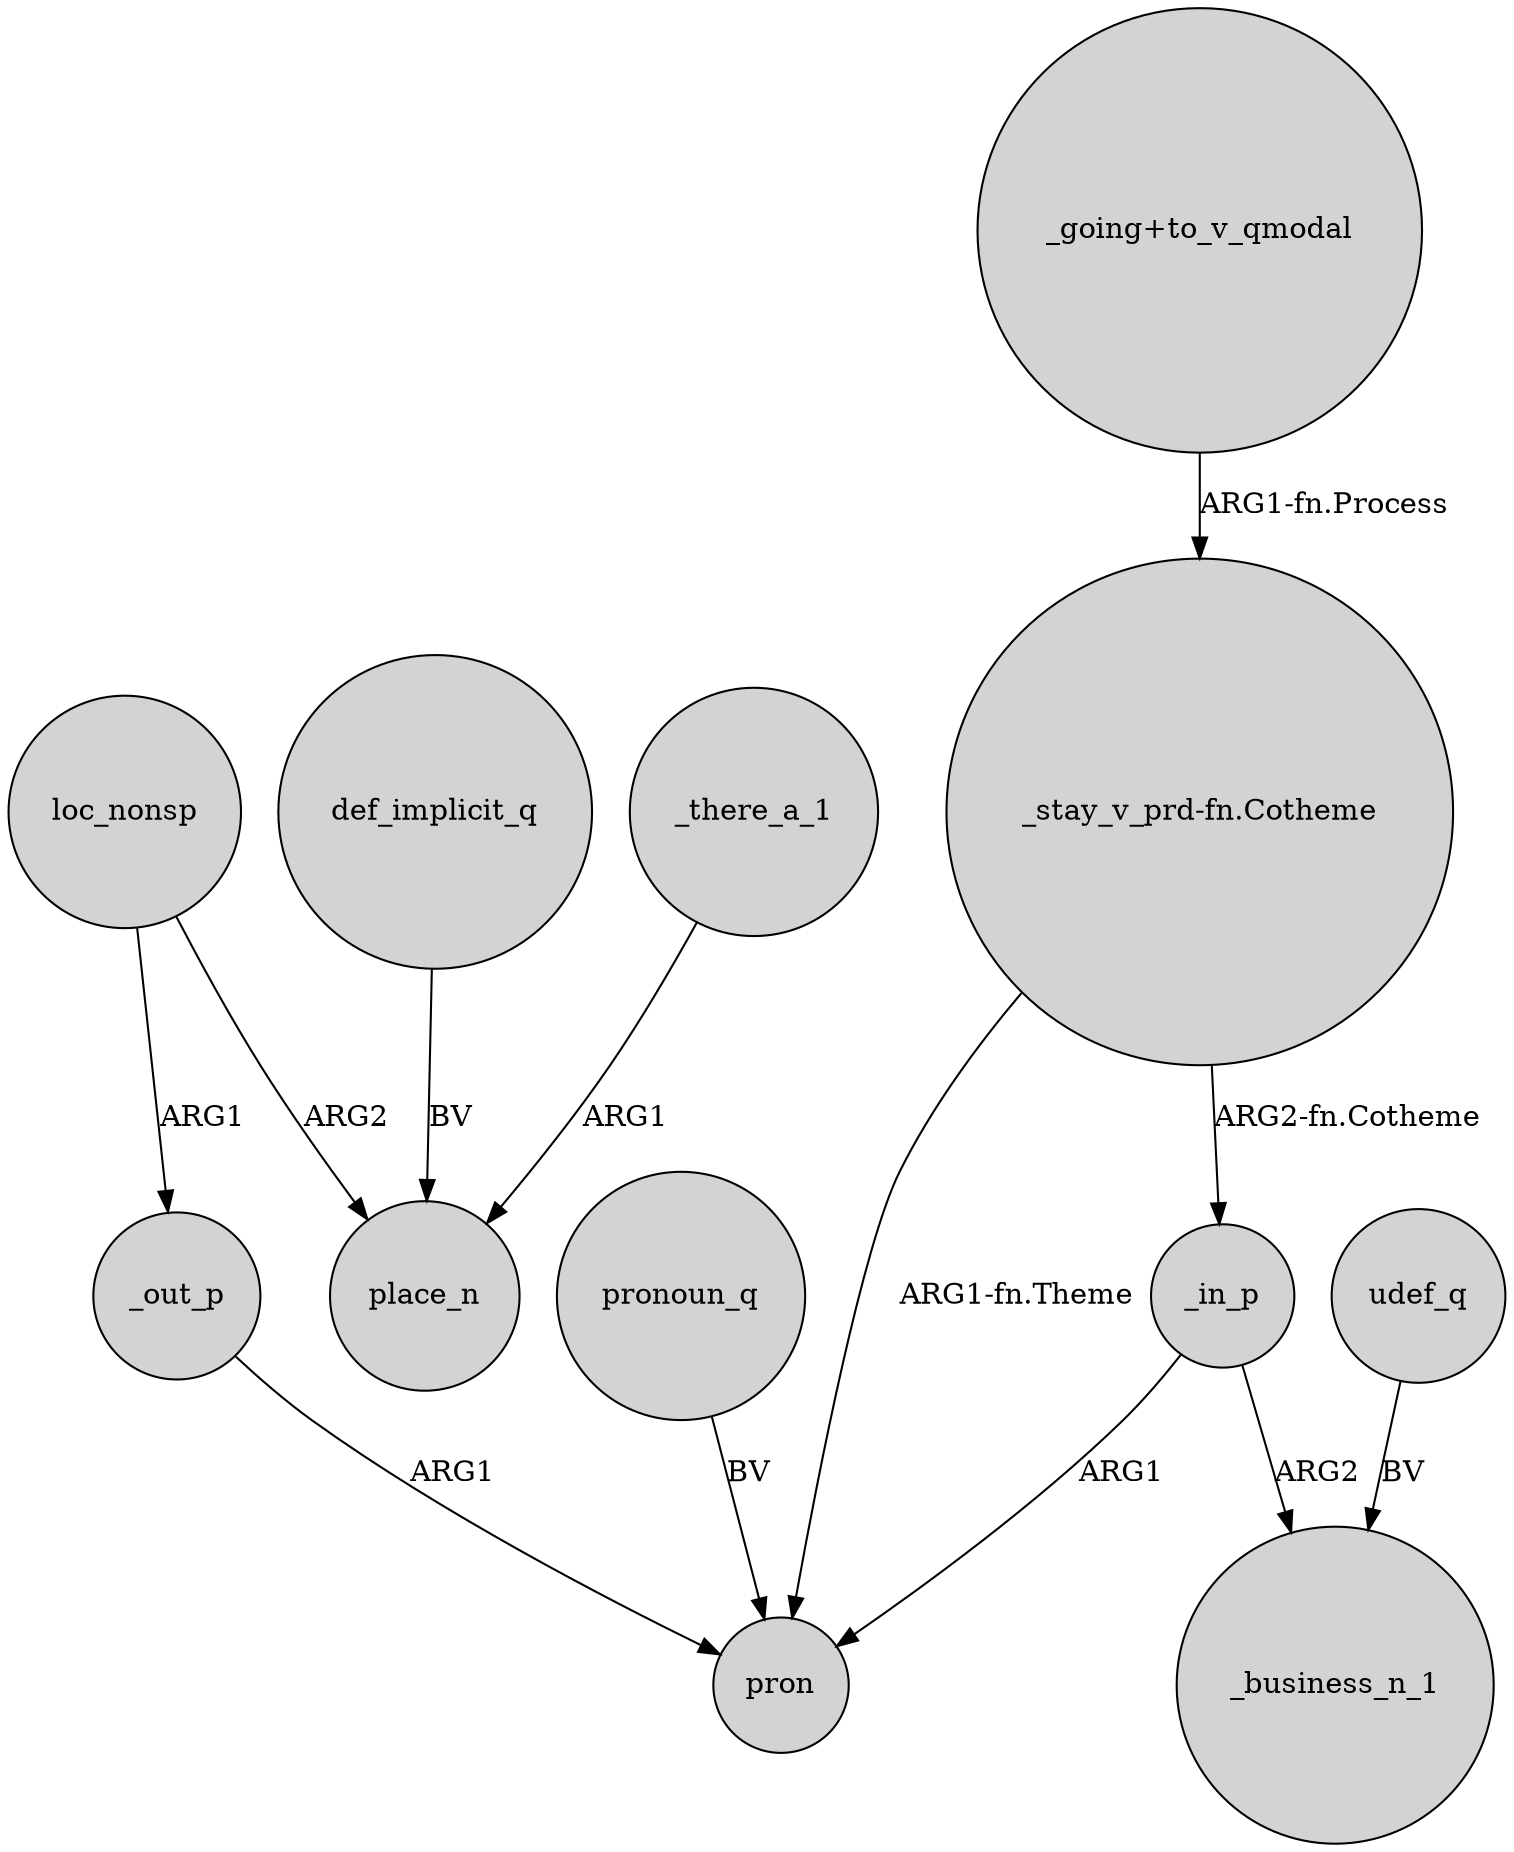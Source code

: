 digraph {
	node [shape=circle style=filled]
	"_stay_v_prd-fn.Cotheme" -> _in_p [label="ARG2-fn.Cotheme"]
	loc_nonsp -> _out_p [label=ARG1]
	loc_nonsp -> place_n [label=ARG2]
	"_stay_v_prd-fn.Cotheme" -> pron [label="ARG1-fn.Theme"]
	udef_q -> _business_n_1 [label=BV]
	def_implicit_q -> place_n [label=BV]
	_there_a_1 -> place_n [label=ARG1]
	_out_p -> pron [label=ARG1]
	"_going+to_v_qmodal" -> "_stay_v_prd-fn.Cotheme" [label="ARG1-fn.Process"]
	_in_p -> pron [label=ARG1]
	pronoun_q -> pron [label=BV]
	_in_p -> _business_n_1 [label=ARG2]
}
